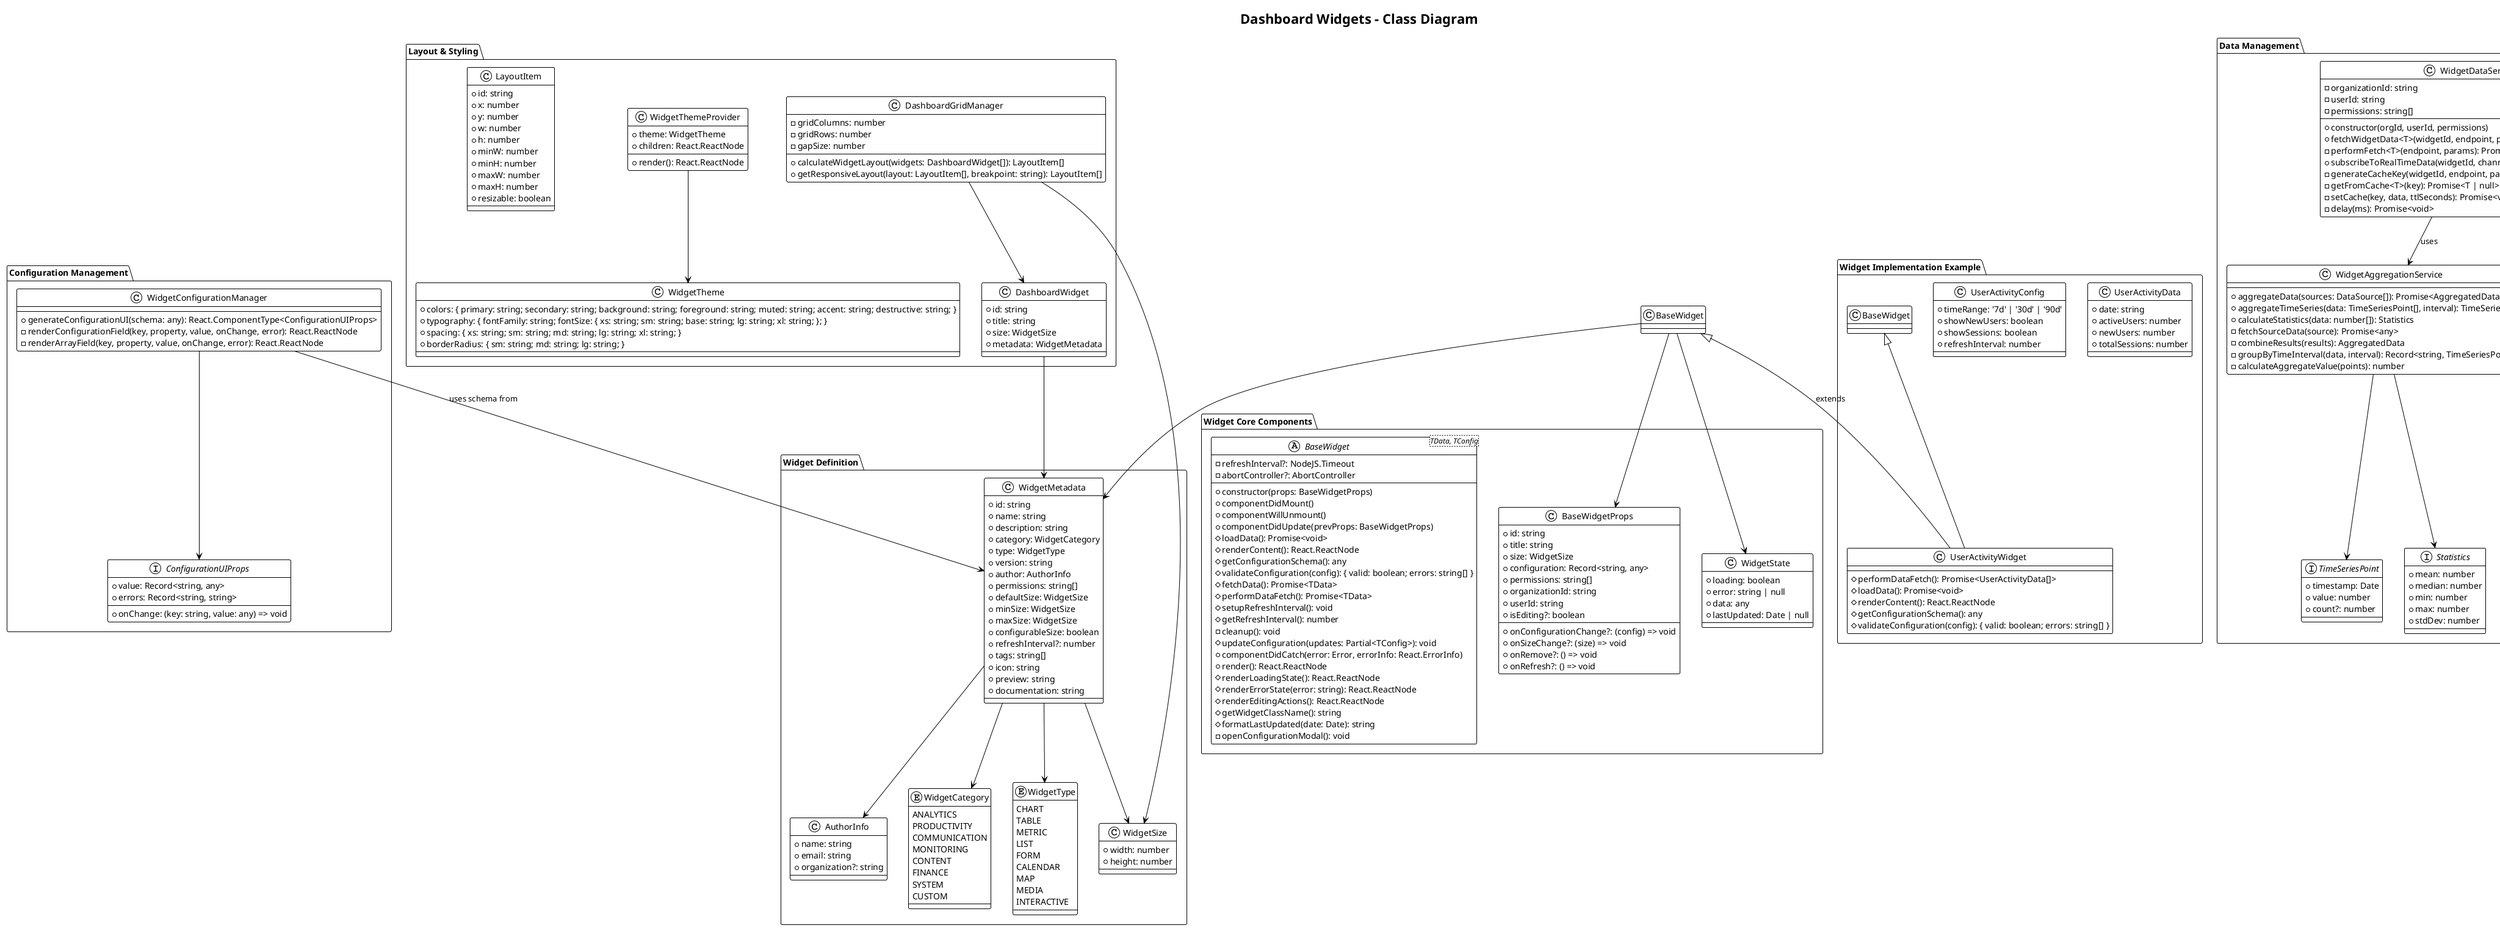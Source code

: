 @startuml Dashboard Widgets - Class Diagram
!theme plain
title Dashboard Widgets - Class Diagram

package "Widget Definition" {
    enum WidgetCategory {
        ANALYTICS
        PRODUCTIVITY
        COMMUNICATION
        MONITORING
        CONTENT
        FINANCE
        SYSTEM
        CUSTOM
    }
    
    enum WidgetType {
        CHART
        TABLE
        METRIC
        LIST
        FORM
        CALENDAR
        MAP
        MEDIA
        INTERACTIVE
    }
    
    class WidgetSize {
        +width: number
        +height: number
    }
    
    class WidgetMetadata {
        +id: string
        +name: string
        +description: string
        +category: WidgetCategory
        +type: WidgetType
        +version: string
        +author: AuthorInfo
        +permissions: string[]
        +defaultSize: WidgetSize
        +minSize: WidgetSize
        +maxSize: WidgetSize
        +configurableSize: boolean
        +refreshInterval?: number
        +tags: string[]
        +icon: string
        +preview: string
        +documentation: string
    }
    
    class AuthorInfo {
        +name: string
        +email: string
        +organization?: string
    }
}

package "Widget Core Components" {
    class BaseWidgetProps {
        +id: string
        +title: string
        +size: WidgetSize
        +configuration: Record<string, any>
        +permissions: string[]
        +organizationId: string
        +userId: string
        +onConfigurationChange?: (config) => void
        +onSizeChange?: (size) => void
        +onRemove?: () => void
        +onRefresh?: () => void
        +isEditing?: boolean
    }
    
    class WidgetState {
        +loading: boolean
        +error: string | null
        +data: any
        +lastUpdated: Date | null
    }
    
    abstract class BaseWidget<TData, TConfig> {
        -refreshInterval?: NodeJS.Timeout
        -abortController?: AbortController
        +constructor(props: BaseWidgetProps)
        +componentDidMount()
        +componentWillUnmount()
        +componentDidUpdate(prevProps: BaseWidgetProps)
        #loadData(): Promise<void>
        #renderContent(): React.ReactNode
        #getConfigurationSchema(): any
        #validateConfiguration(config): { valid: boolean; errors: string[] }
        #fetchData(): Promise<TData>
        #performDataFetch(): Promise<TData>
        #setupRefreshInterval(): void
        #getRefreshInterval(): number
        -cleanup(): void
        #updateConfiguration(updates: Partial<TConfig>): void
        +componentDidCatch(error: Error, errorInfo: React.ErrorInfo)
        +render(): React.ReactNode
        #renderLoadingState(): React.ReactNode
        #renderErrorState(error: string): React.ReactNode
        #renderEditingActions(): React.ReactNode
        #getWidgetClassName(): string
        #formatLastUpdated(date: Date): string
        -openConfigurationModal(): void
    }
}

package "Widget Implementation Example" {
    class UserActivityData {
        +date: string
        +activeUsers: number
        +newUsers: number
        +totalSessions: number
    }
    
    class UserActivityConfig {
        +timeRange: '7d' | '30d' | '90d'
        +showNewUsers: boolean
        +showSessions: boolean
        +refreshInterval: number
    }
    
    class UserActivityWidget extends BaseWidget<UserActivityData[], UserActivityConfig> {
        #performDataFetch(): Promise<UserActivityData[]>
        #loadData(): Promise<void>
        #renderContent(): React.ReactNode
        #getConfigurationSchema(): any
        #validateConfiguration(config): { valid: boolean; errors: string[] }
    }
}

package "Data Management" {
    class WidgetDataService {
        -organizationId: string
        -userId: string
        -permissions: string[]
        +constructor(orgId, userId, permissions)
        +fetchWidgetData<T>(widgetId, endpoint, params, options): Promise<T>
        -performFetch<T>(endpoint, params): Promise<T>
        +subscribeToRealTimeData(widgetId, channel, callback): () => void
        -generateCacheKey(widgetId, endpoint, params): string
        -getFromCache<T>(key): Promise<T | null>
        -setCache(key, data, ttlSeconds): Promise<void>
        -delay(ms): Promise<void>
    }
    
    class WidgetAggregationService {
        +aggregateData(sources: DataSource[]): Promise<AggregatedData>
        +aggregateTimeSeries(data: TimeSeriesPoint[], interval): TimeSeriesPoint[]
        +calculateStatistics(data: number[]): Statistics
        -fetchSourceData(source): Promise<any>
        -combineResults(results): AggregatedData
        -groupByTimeInterval(data, interval): Record<string, TimeSeriesPoint[]>
        -calculateAggregateValue(points): number
    }
    
    interface DataSource {
        +type: 'api' | 'graphql' | 'websocket'
        +endpoint: string
        +params: Record<string, any>
    }
    
    interface TimeSeriesPoint {
        +timestamp: Date
        +value: number
        +count?: number
    }
    
    interface Statistics {
        +mean: number
        +median: number
        +min: number
        +max: number
        +stdDev: number
    }
}

package "Configuration Management" {
    class WidgetConfigurationManager {
        +generateConfigurationUI(schema: any): React.ComponentType<ConfigurationUIProps>
        -renderConfigurationField(key, property, value, onChange, error): React.ReactNode
        -renderArrayField(key, property, value, onChange, error): React.ReactNode
    }
    
    interface ConfigurationUIProps {
        +value: Record<string, any>
        +onChange: (key: string, value: any) => void
        +errors: Record<string, string>
    }
}

package "Layout & Styling" {
    class WidgetTheme {
        +colors: { primary: string; secondary: string; background: string; foreground: string; muted: string; accent: string; destructive: string; }
        +typography: { fontFamily: string; fontSize: { xs: string; sm: string; base: string; lg: string; xl: string; }; }
        +spacing: { xs: string; sm: string; md: string; lg: string; xl: string; }
        +borderRadius: { sm: string; md: string; lg: string; }
    }
    
    class WidgetThemeProvider {
        +theme: WidgetTheme
        +children: React.ReactNode
        +render(): React.ReactNode
    }
    
    class DashboardGridManager {
        -gridColumns: number
        -gridRows: number
        -gapSize: number
        +calculateWidgetLayout(widgets: DashboardWidget[]): LayoutItem[]
        +getResponsiveLayout(layout: LayoutItem[], breakpoint: string): LayoutItem[]
    }
    
    class DashboardWidget {
        +id: string
        +title: string
        +size: WidgetSize
        +metadata: WidgetMetadata
    }
    
    class LayoutItem {
        +id: string
        +x: number
        +y: number
        +w: number
        +h: number
        +minW: number
        +minH: number
        +maxW: number
        +maxH: number
        +resizable: boolean
    }
}

' Relationships
WidgetMetadata --> WidgetCategory
WidgetMetadata --> WidgetType
WidgetMetadata --> WidgetSize
WidgetMetadata --> AuthorInfo

BaseWidget <|-- UserActivityWidget : extends
BaseWidget --> BaseWidgetProps
BaseWidget --> WidgetState
BaseWidget --> WidgetMetadata

WidgetDataService --> WidgetAggregationService : uses

WidgetConfigurationManager --> WidgetMetadata : uses schema from
WidgetConfigurationManager --> ConfigurationUIProps

WidgetThemeProvider --> WidgetTheme

DashboardGridManager --> DashboardWidget
DashboardWidget --> WidgetMetadata
DashboardGridManager --> WidgetSize

WidgetDataService --> DataSource
WidgetAggregationService --> TimeSeriesPoint
WidgetAggregationService --> Statistics
@enduml